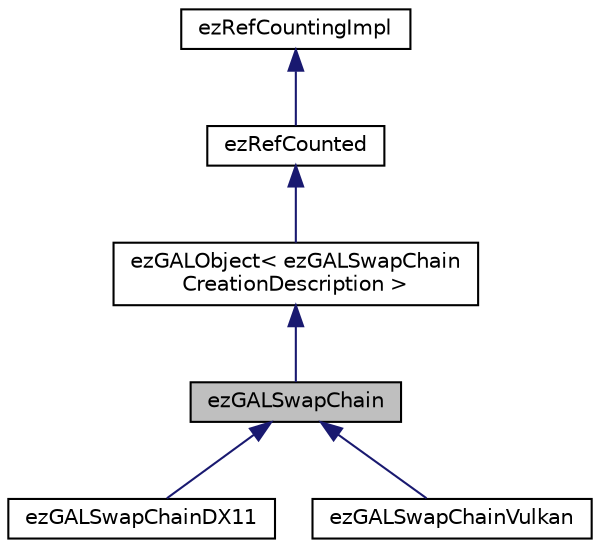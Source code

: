 digraph "ezGALSwapChain"
{
 // LATEX_PDF_SIZE
  edge [fontname="Helvetica",fontsize="10",labelfontname="Helvetica",labelfontsize="10"];
  node [fontname="Helvetica",fontsize="10",shape=record];
  Node1 [label="ezGALSwapChain",height=0.2,width=0.4,color="black", fillcolor="grey75", style="filled", fontcolor="black",tooltip=" "];
  Node2 -> Node1 [dir="back",color="midnightblue",fontsize="10",style="solid",fontname="Helvetica"];
  Node2 [label="ezGALObject\< ezGALSwapChain\lCreationDescription \>",height=0.2,width=0.4,color="black", fillcolor="white", style="filled",URL="$d3/dd3/classez_g_a_l_object.htm",tooltip=" "];
  Node3 -> Node2 [dir="back",color="midnightblue",fontsize="10",style="solid",fontname="Helvetica"];
  Node3 [label="ezRefCounted",height=0.2,width=0.4,color="black", fillcolor="white", style="filled",URL="$d2/d70/classez_ref_counted.htm",tooltip="Base class for reference counted objects."];
  Node4 -> Node3 [dir="back",color="midnightblue",fontsize="10",style="solid",fontname="Helvetica"];
  Node4 [label="ezRefCountingImpl",height=0.2,width=0.4,color="black", fillcolor="white", style="filled",URL="$d9/d13/classez_ref_counting_impl.htm",tooltip=" "];
  Node1 -> Node5 [dir="back",color="midnightblue",fontsize="10",style="solid",fontname="Helvetica"];
  Node5 [label="ezGALSwapChainDX11",height=0.2,width=0.4,color="black", fillcolor="white", style="filled",URL="$de/daf/classez_g_a_l_swap_chain_d_x11.htm",tooltip=" "];
  Node1 -> Node6 [dir="back",color="midnightblue",fontsize="10",style="solid",fontname="Helvetica"];
  Node6 [label="ezGALSwapChainVulkan",height=0.2,width=0.4,color="black", fillcolor="white", style="filled",URL="$d1/d90/classez_g_a_l_swap_chain_vulkan.htm",tooltip=" "];
}
